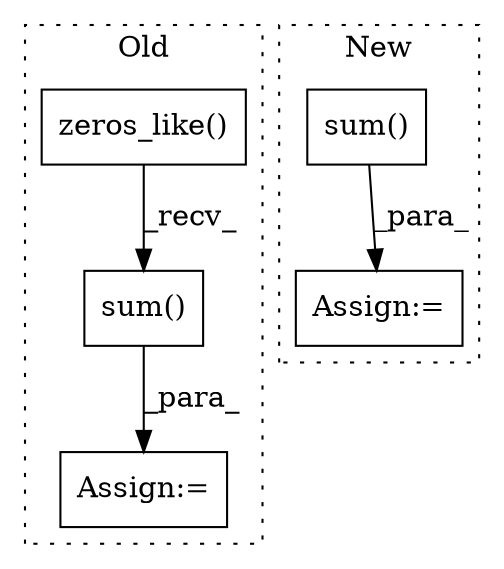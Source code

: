 digraph G {
subgraph cluster0 {
1 [label="zeros_like()" a="75" s="2872,2895" l="17,38" shape="box"];
3 [label="Assign:=" a="68" s="3705" l="4" shape="box"];
5 [label="sum()" a="75" s="3709" l="20" shape="box"];
label = "Old";
style="dotted";
}
subgraph cluster1 {
2 [label="sum()" a="75" s="3341" l="16" shape="box"];
4 [label="Assign:=" a="68" s="3337" l="4" shape="box"];
label = "New";
style="dotted";
}
1 -> 5 [label="_recv_"];
2 -> 4 [label="_para_"];
5 -> 3 [label="_para_"];
}